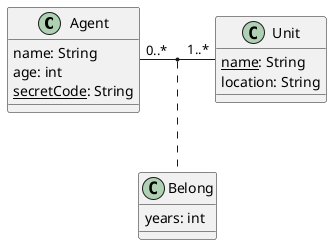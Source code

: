 @startuml

class Agent {
  name: String
  age: int
  <u>secretCode</u>: String
}

class Unit {
    <u>name</u>: String
    location: String
}

Agent "0..*" - "1..*" Unit
(Agent, Unit) "*" .. "*" Belong

class Belong {
    years: int
}
@enduml